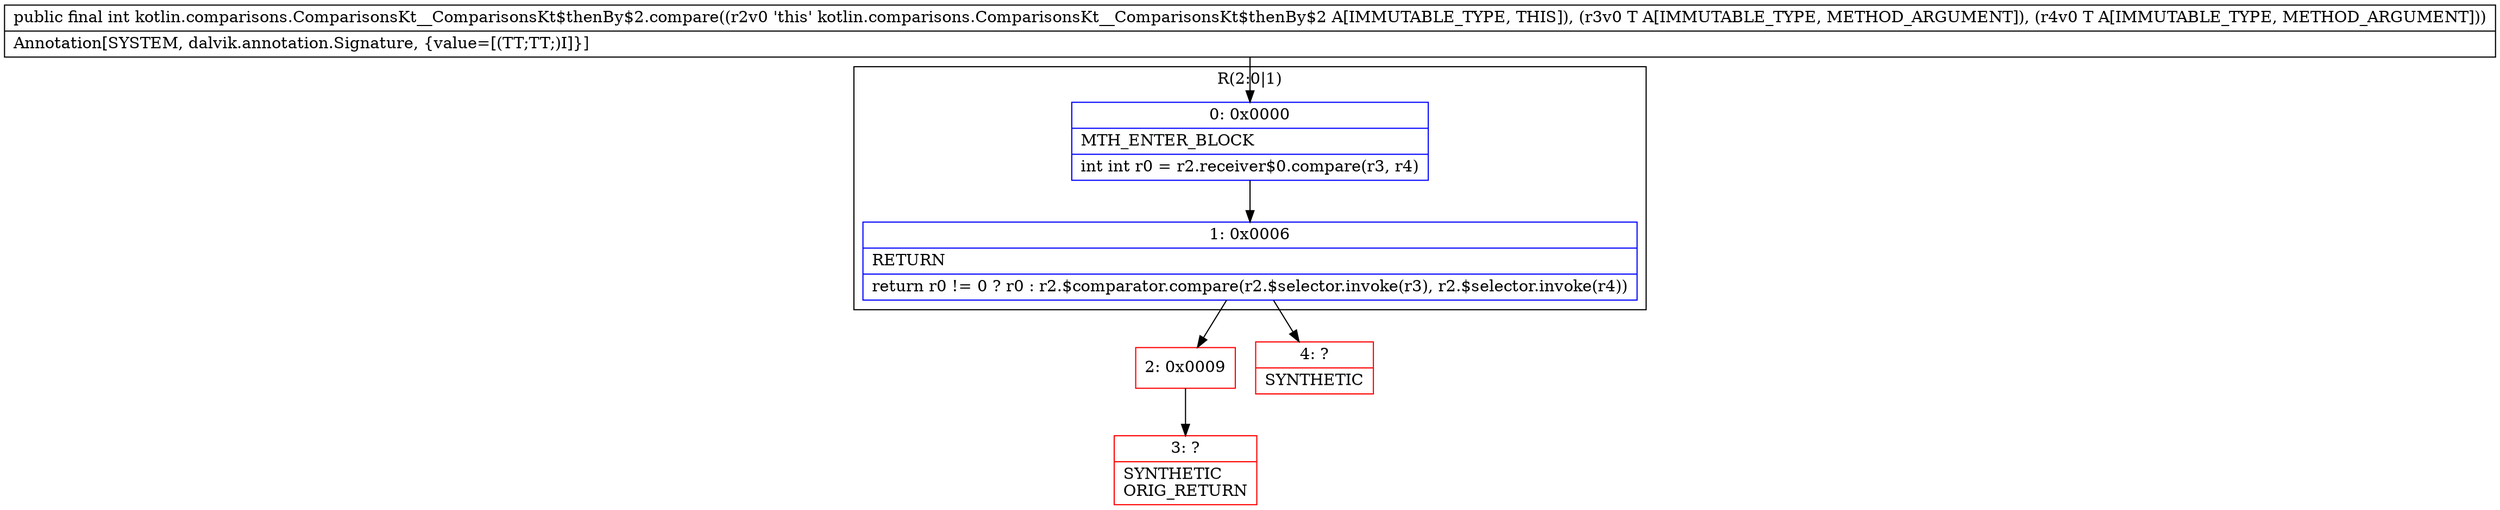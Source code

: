 digraph "CFG forkotlin.comparisons.ComparisonsKt__ComparisonsKt$thenBy$2.compare(Ljava\/lang\/Object;Ljava\/lang\/Object;)I" {
subgraph cluster_Region_1531867567 {
label = "R(2:0|1)";
node [shape=record,color=blue];
Node_0 [shape=record,label="{0\:\ 0x0000|MTH_ENTER_BLOCK\l|int int r0 = r2.receiver$0.compare(r3, r4)\l}"];
Node_1 [shape=record,label="{1\:\ 0x0006|RETURN\l|return r0 != 0 ? r0 : r2.$comparator.compare(r2.$selector.invoke(r3), r2.$selector.invoke(r4))\l}"];
}
Node_2 [shape=record,color=red,label="{2\:\ 0x0009}"];
Node_3 [shape=record,color=red,label="{3\:\ ?|SYNTHETIC\lORIG_RETURN\l}"];
Node_4 [shape=record,color=red,label="{4\:\ ?|SYNTHETIC\l}"];
MethodNode[shape=record,label="{public final int kotlin.comparisons.ComparisonsKt__ComparisonsKt$thenBy$2.compare((r2v0 'this' kotlin.comparisons.ComparisonsKt__ComparisonsKt$thenBy$2 A[IMMUTABLE_TYPE, THIS]), (r3v0 T A[IMMUTABLE_TYPE, METHOD_ARGUMENT]), (r4v0 T A[IMMUTABLE_TYPE, METHOD_ARGUMENT]))  | Annotation[SYSTEM, dalvik.annotation.Signature, \{value=[(TT;TT;)I]\}]\l}"];
MethodNode -> Node_0;
Node_0 -> Node_1;
Node_1 -> Node_2;
Node_1 -> Node_4;
Node_2 -> Node_3;
}

